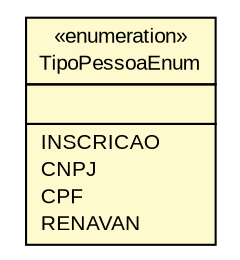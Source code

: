 #!/usr/local/bin/dot
#
# Class diagram 
# Generated by UMLGraph version R5_6 (http://www.umlgraph.org/)
#

digraph G {
	edge [fontname="arial",fontsize=10,labelfontname="arial",labelfontsize=10];
	node [fontname="arial",fontsize=10,shape=plaintext];
	nodesep=0.25;
	ranksep=0.5;
	// br.gov.to.sefaz.arr.persistence.enums.TipoPessoaEnum
	c780829 [label=<<table title="br.gov.to.sefaz.arr.persistence.enums.TipoPessoaEnum" border="0" cellborder="1" cellspacing="0" cellpadding="2" port="p" bgcolor="lemonChiffon" href="./TipoPessoaEnum.html">
		<tr><td><table border="0" cellspacing="0" cellpadding="1">
<tr><td align="center" balign="center"> &#171;enumeration&#187; </td></tr>
<tr><td align="center" balign="center"> TipoPessoaEnum </td></tr>
		</table></td></tr>
		<tr><td><table border="0" cellspacing="0" cellpadding="1">
<tr><td align="left" balign="left">  </td></tr>
		</table></td></tr>
		<tr><td><table border="0" cellspacing="0" cellpadding="1">
<tr><td align="left" balign="left"> INSCRICAO </td></tr>
<tr><td align="left" balign="left"> CNPJ </td></tr>
<tr><td align="left" balign="left"> CPF </td></tr>
<tr><td align="left" balign="left"> RENAVAN </td></tr>
		</table></td></tr>
		</table>>, URL="./TipoPessoaEnum.html", fontname="arial", fontcolor="black", fontsize=10.0];
}


